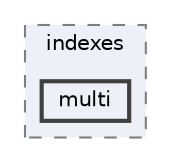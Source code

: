digraph "env/lib/python3.12/site-packages/pandas/tests/indexes/multi"
{
 // LATEX_PDF_SIZE
  bgcolor="transparent";
  edge [fontname=Helvetica,fontsize=10,labelfontname=Helvetica,labelfontsize=10];
  node [fontname=Helvetica,fontsize=10,shape=box,height=0.2,width=0.4];
  compound=true
  subgraph clusterdir_399a6bfa8584bb7d5da8f2b2efb8afd8 {
    graph [ bgcolor="#edf0f7", pencolor="grey50", label="indexes", fontname=Helvetica,fontsize=10 style="filled,dashed", URL="dir_399a6bfa8584bb7d5da8f2b2efb8afd8.html",tooltip=""]
  dir_e1c624eee80900d750a4ddb293b93637 [label="multi", fillcolor="#edf0f7", color="grey25", style="filled,bold", URL="dir_e1c624eee80900d750a4ddb293b93637.html",tooltip=""];
  }
}
